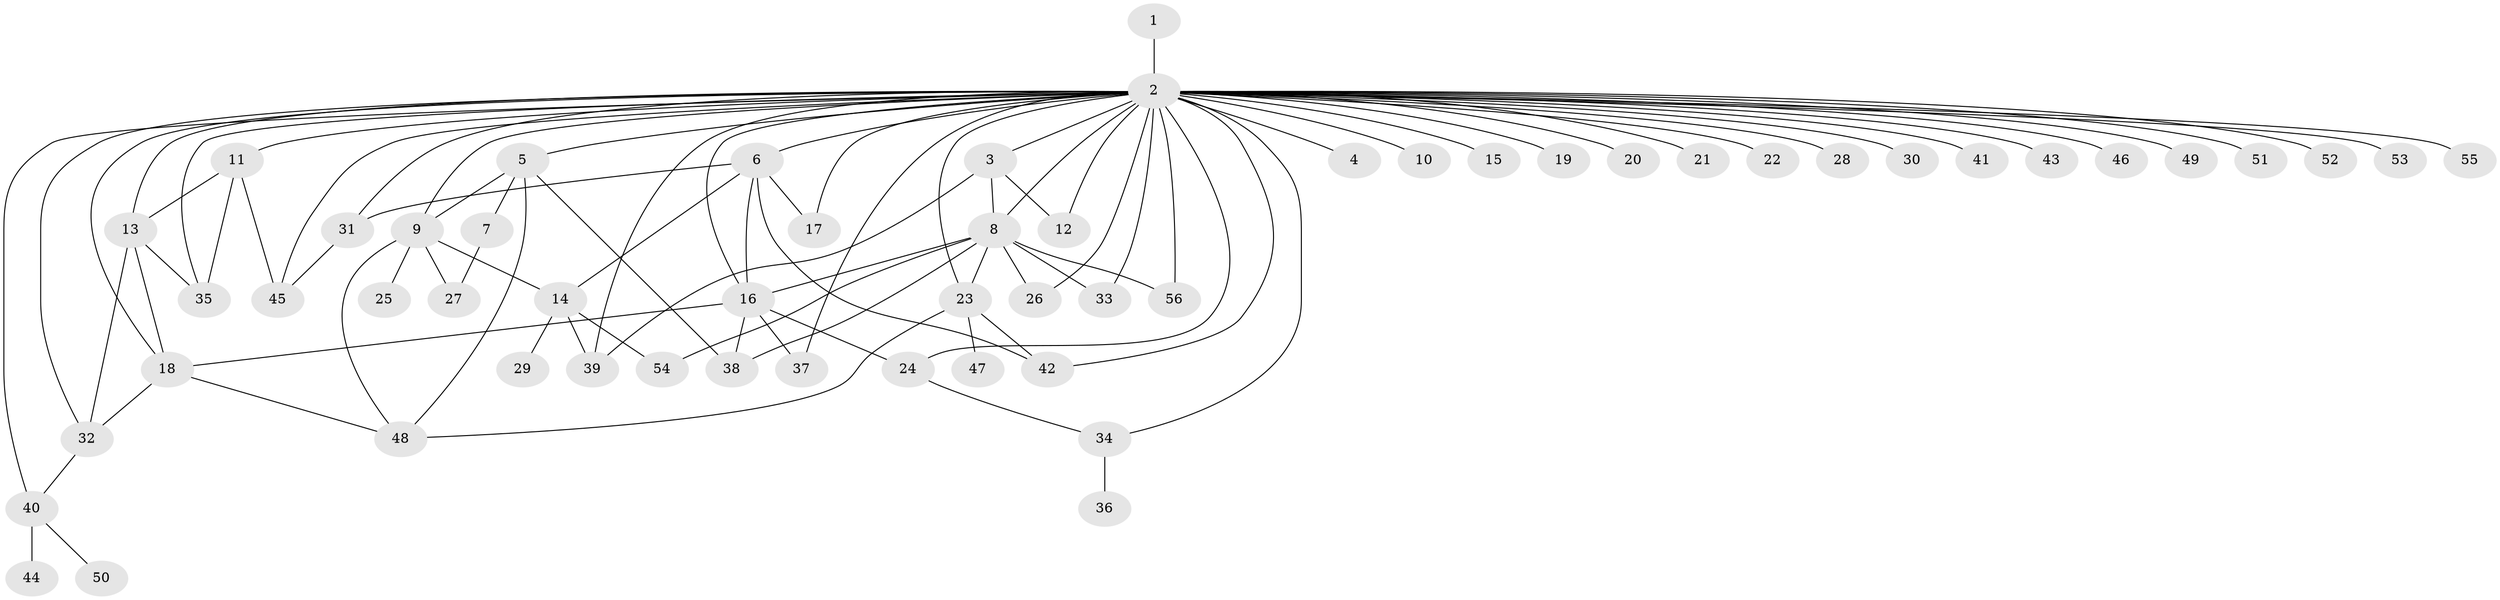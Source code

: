 // original degree distribution, {1: 0.43243243243243246, 62: 0.009009009009009009, 9: 0.018018018018018018, 4: 0.0990990990990991, 3: 0.10810810810810811, 8: 0.018018018018018018, 2: 0.24324324324324326, 5: 0.02702702702702703, 10: 0.009009009009009009, 6: 0.02702702702702703, 7: 0.009009009009009009}
// Generated by graph-tools (version 1.1) at 2025/35/03/09/25 02:35:23]
// undirected, 56 vertices, 91 edges
graph export_dot {
graph [start="1"]
  node [color=gray90,style=filled];
  1;
  2;
  3;
  4;
  5;
  6;
  7;
  8;
  9;
  10;
  11;
  12;
  13;
  14;
  15;
  16;
  17;
  18;
  19;
  20;
  21;
  22;
  23;
  24;
  25;
  26;
  27;
  28;
  29;
  30;
  31;
  32;
  33;
  34;
  35;
  36;
  37;
  38;
  39;
  40;
  41;
  42;
  43;
  44;
  45;
  46;
  47;
  48;
  49;
  50;
  51;
  52;
  53;
  54;
  55;
  56;
  1 -- 2 [weight=1.0];
  2 -- 3 [weight=1.0];
  2 -- 4 [weight=3.0];
  2 -- 5 [weight=1.0];
  2 -- 6 [weight=1.0];
  2 -- 8 [weight=1.0];
  2 -- 9 [weight=1.0];
  2 -- 10 [weight=1.0];
  2 -- 11 [weight=2.0];
  2 -- 12 [weight=1.0];
  2 -- 13 [weight=1.0];
  2 -- 15 [weight=1.0];
  2 -- 16 [weight=1.0];
  2 -- 17 [weight=1.0];
  2 -- 18 [weight=2.0];
  2 -- 19 [weight=1.0];
  2 -- 20 [weight=1.0];
  2 -- 21 [weight=1.0];
  2 -- 22 [weight=1.0];
  2 -- 23 [weight=1.0];
  2 -- 24 [weight=1.0];
  2 -- 26 [weight=1.0];
  2 -- 28 [weight=1.0];
  2 -- 30 [weight=1.0];
  2 -- 31 [weight=1.0];
  2 -- 32 [weight=1.0];
  2 -- 33 [weight=2.0];
  2 -- 34 [weight=1.0];
  2 -- 35 [weight=1.0];
  2 -- 37 [weight=1.0];
  2 -- 39 [weight=1.0];
  2 -- 40 [weight=1.0];
  2 -- 41 [weight=1.0];
  2 -- 42 [weight=1.0];
  2 -- 43 [weight=1.0];
  2 -- 45 [weight=1.0];
  2 -- 46 [weight=1.0];
  2 -- 49 [weight=1.0];
  2 -- 51 [weight=1.0];
  2 -- 52 [weight=1.0];
  2 -- 53 [weight=1.0];
  2 -- 55 [weight=1.0];
  2 -- 56 [weight=1.0];
  3 -- 8 [weight=1.0];
  3 -- 12 [weight=3.0];
  3 -- 39 [weight=1.0];
  5 -- 7 [weight=2.0];
  5 -- 9 [weight=1.0];
  5 -- 38 [weight=1.0];
  5 -- 48 [weight=1.0];
  6 -- 14 [weight=1.0];
  6 -- 16 [weight=1.0];
  6 -- 17 [weight=1.0];
  6 -- 31 [weight=1.0];
  6 -- 42 [weight=1.0];
  7 -- 27 [weight=1.0];
  8 -- 16 [weight=1.0];
  8 -- 23 [weight=1.0];
  8 -- 26 [weight=1.0];
  8 -- 33 [weight=1.0];
  8 -- 38 [weight=1.0];
  8 -- 54 [weight=1.0];
  8 -- 56 [weight=1.0];
  9 -- 14 [weight=1.0];
  9 -- 25 [weight=1.0];
  9 -- 27 [weight=1.0];
  9 -- 48 [weight=1.0];
  11 -- 13 [weight=3.0];
  11 -- 35 [weight=1.0];
  11 -- 45 [weight=1.0];
  13 -- 18 [weight=1.0];
  13 -- 32 [weight=1.0];
  13 -- 35 [weight=1.0];
  14 -- 29 [weight=1.0];
  14 -- 39 [weight=2.0];
  14 -- 54 [weight=2.0];
  16 -- 18 [weight=1.0];
  16 -- 24 [weight=1.0];
  16 -- 37 [weight=3.0];
  16 -- 38 [weight=1.0];
  18 -- 32 [weight=1.0];
  18 -- 48 [weight=1.0];
  23 -- 42 [weight=1.0];
  23 -- 47 [weight=1.0];
  23 -- 48 [weight=1.0];
  24 -- 34 [weight=1.0];
  31 -- 45 [weight=1.0];
  32 -- 40 [weight=1.0];
  34 -- 36 [weight=1.0];
  40 -- 44 [weight=3.0];
  40 -- 50 [weight=1.0];
}
